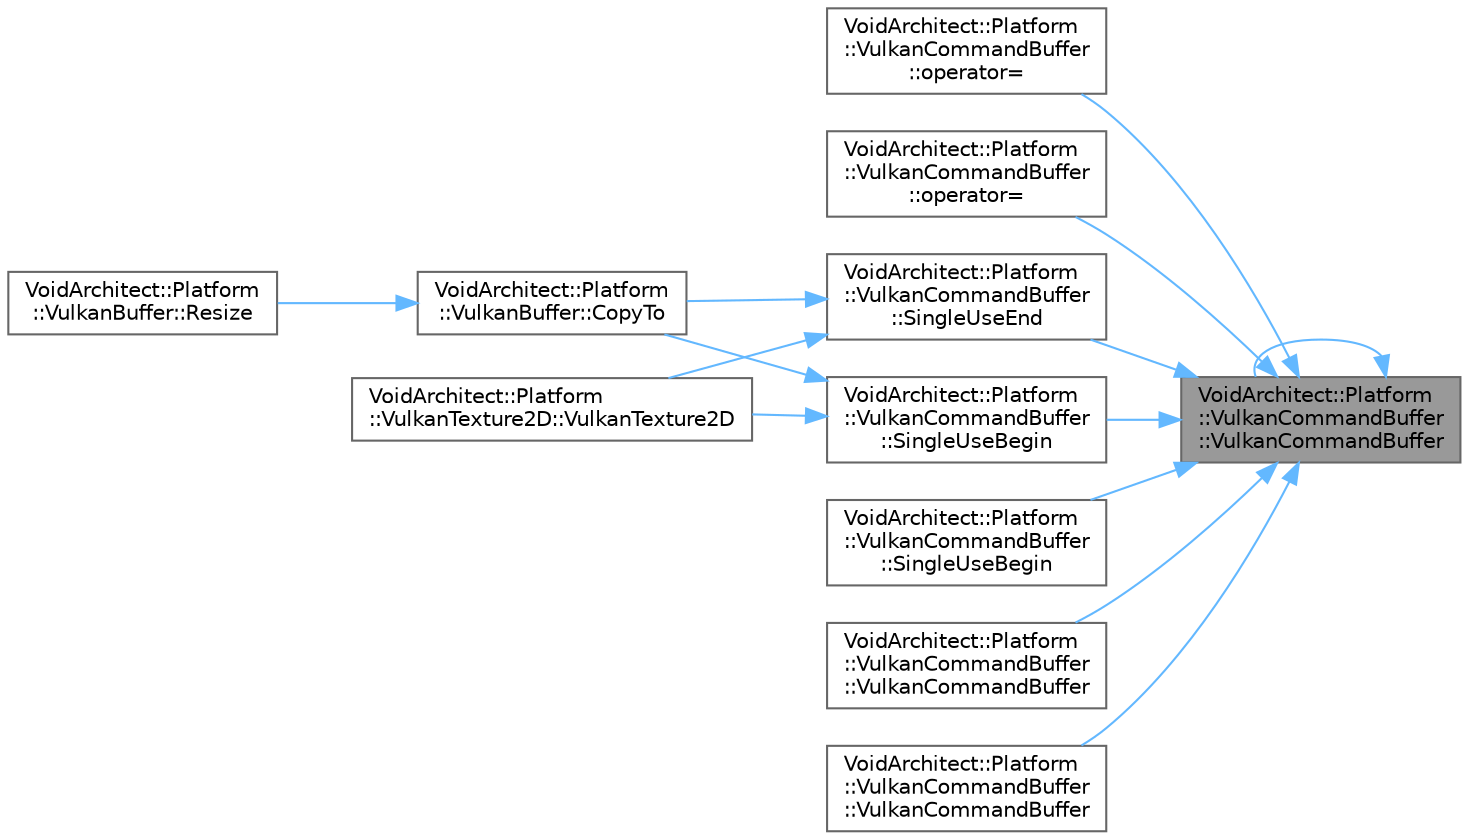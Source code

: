 digraph "VoidArchitect::Platform::VulkanCommandBuffer::VulkanCommandBuffer"
{
 // LATEX_PDF_SIZE
  bgcolor="transparent";
  edge [fontname=Helvetica,fontsize=10,labelfontname=Helvetica,labelfontsize=10];
  node [fontname=Helvetica,fontsize=10,shape=box,height=0.2,width=0.4];
  rankdir="RL";
  Node1 [id="Node000001",label="VoidArchitect::Platform\l::VulkanCommandBuffer\l::VulkanCommandBuffer",height=0.2,width=0.4,color="gray40", fillcolor="grey60", style="filled", fontcolor="black",tooltip=" "];
  Node1 -> Node2 [id="edge14_Node000001_Node000002",dir="back",color="steelblue1",style="solid",tooltip=" "];
  Node2 [id="Node000002",label="VoidArchitect::Platform\l::VulkanCommandBuffer\l::operator=",height=0.2,width=0.4,color="grey40", fillcolor="white", style="filled",URL="$class_void_architect_1_1_platform_1_1_vulkan_command_buffer.html#a37b0e96d68b4711fa43bc77a3093ebcb",tooltip=" "];
  Node1 -> Node3 [id="edge15_Node000001_Node000003",dir="back",color="steelblue1",style="solid",tooltip=" "];
  Node3 [id="Node000003",label="VoidArchitect::Platform\l::VulkanCommandBuffer\l::operator=",height=0.2,width=0.4,color="grey40", fillcolor="white", style="filled",URL="$class_void_architect_1_1_platform_1_1_vulkan_command_buffer.html#a2f0d0a9f5df1e46e781d08bf4f817993",tooltip=" "];
  Node1 -> Node4 [id="edge16_Node000001_Node000004",dir="back",color="steelblue1",style="solid",tooltip=" "];
  Node4 [id="Node000004",label="VoidArchitect::Platform\l::VulkanCommandBuffer\l::SingleUseBegin",height=0.2,width=0.4,color="grey40", fillcolor="white", style="filled",URL="$class_void_architect_1_1_platform_1_1_vulkan_command_buffer.html#a67e124f08fc5a56b0ad2a44f37fc0fd5",tooltip=" "];
  Node4 -> Node5 [id="edge17_Node000004_Node000005",dir="back",color="steelblue1",style="solid",tooltip=" "];
  Node5 [id="Node000005",label="VoidArchitect::Platform\l::VulkanBuffer::CopyTo",height=0.2,width=0.4,color="grey40", fillcolor="white", style="filled",URL="$class_void_architect_1_1_platform_1_1_vulkan_buffer.html#a856ef9746fa95215edc981b507a2049e",tooltip=" "];
  Node5 -> Node6 [id="edge18_Node000005_Node000006",dir="back",color="steelblue1",style="solid",tooltip=" "];
  Node6 [id="Node000006",label="VoidArchitect::Platform\l::VulkanBuffer::Resize",height=0.2,width=0.4,color="grey40", fillcolor="white", style="filled",URL="$class_void_architect_1_1_platform_1_1_vulkan_buffer.html#a52642d0aff95fad0ab72bd2c252e7e66",tooltip=" "];
  Node4 -> Node7 [id="edge19_Node000004_Node000007",dir="back",color="steelblue1",style="solid",tooltip=" "];
  Node7 [id="Node000007",label="VoidArchitect::Platform\l::VulkanTexture2D::VulkanTexture2D",height=0.2,width=0.4,color="grey40", fillcolor="white", style="filled",URL="$class_void_architect_1_1_platform_1_1_vulkan_texture2_d.html#a229a1896818f11e80a73fa9103a3519d",tooltip=" "];
  Node1 -> Node8 [id="edge20_Node000001_Node000008",dir="back",color="steelblue1",style="solid",tooltip=" "];
  Node8 [id="Node000008",label="VoidArchitect::Platform\l::VulkanCommandBuffer\l::SingleUseBegin",height=0.2,width=0.4,color="grey40", fillcolor="white", style="filled",URL="$class_void_architect_1_1_platform_1_1_vulkan_command_buffer.html#ae240d6ee190ab14aaee50ebbabf3acab",tooltip=" "];
  Node1 -> Node9 [id="edge21_Node000001_Node000009",dir="back",color="steelblue1",style="solid",tooltip=" "];
  Node9 [id="Node000009",label="VoidArchitect::Platform\l::VulkanCommandBuffer\l::SingleUseEnd",height=0.2,width=0.4,color="grey40", fillcolor="white", style="filled",URL="$class_void_architect_1_1_platform_1_1_vulkan_command_buffer.html#a88d97b90d7774a382274866e13b705c9",tooltip=" "];
  Node9 -> Node5 [id="edge22_Node000009_Node000005",dir="back",color="steelblue1",style="solid",tooltip=" "];
  Node9 -> Node7 [id="edge23_Node000009_Node000007",dir="back",color="steelblue1",style="solid",tooltip=" "];
  Node1 -> Node1 [id="edge24_Node000001_Node000001",dir="back",color="steelblue1",style="solid",tooltip=" "];
  Node1 -> Node10 [id="edge25_Node000001_Node000010",dir="back",color="steelblue1",style="solid",tooltip=" "];
  Node10 [id="Node000010",label="VoidArchitect::Platform\l::VulkanCommandBuffer\l::VulkanCommandBuffer",height=0.2,width=0.4,color="grey40", fillcolor="white", style="filled",URL="$class_void_architect_1_1_platform_1_1_vulkan_command_buffer.html#a6ed868ca0112fce7bd2f023393b03b11",tooltip=" "];
  Node1 -> Node11 [id="edge26_Node000001_Node000011",dir="back",color="steelblue1",style="solid",tooltip=" "];
  Node11 [id="Node000011",label="VoidArchitect::Platform\l::VulkanCommandBuffer\l::VulkanCommandBuffer",height=0.2,width=0.4,color="grey40", fillcolor="white", style="filled",URL="$class_void_architect_1_1_platform_1_1_vulkan_command_buffer.html#aa4ae9110d5873413451b57a0a0943d51",tooltip=" "];
}
